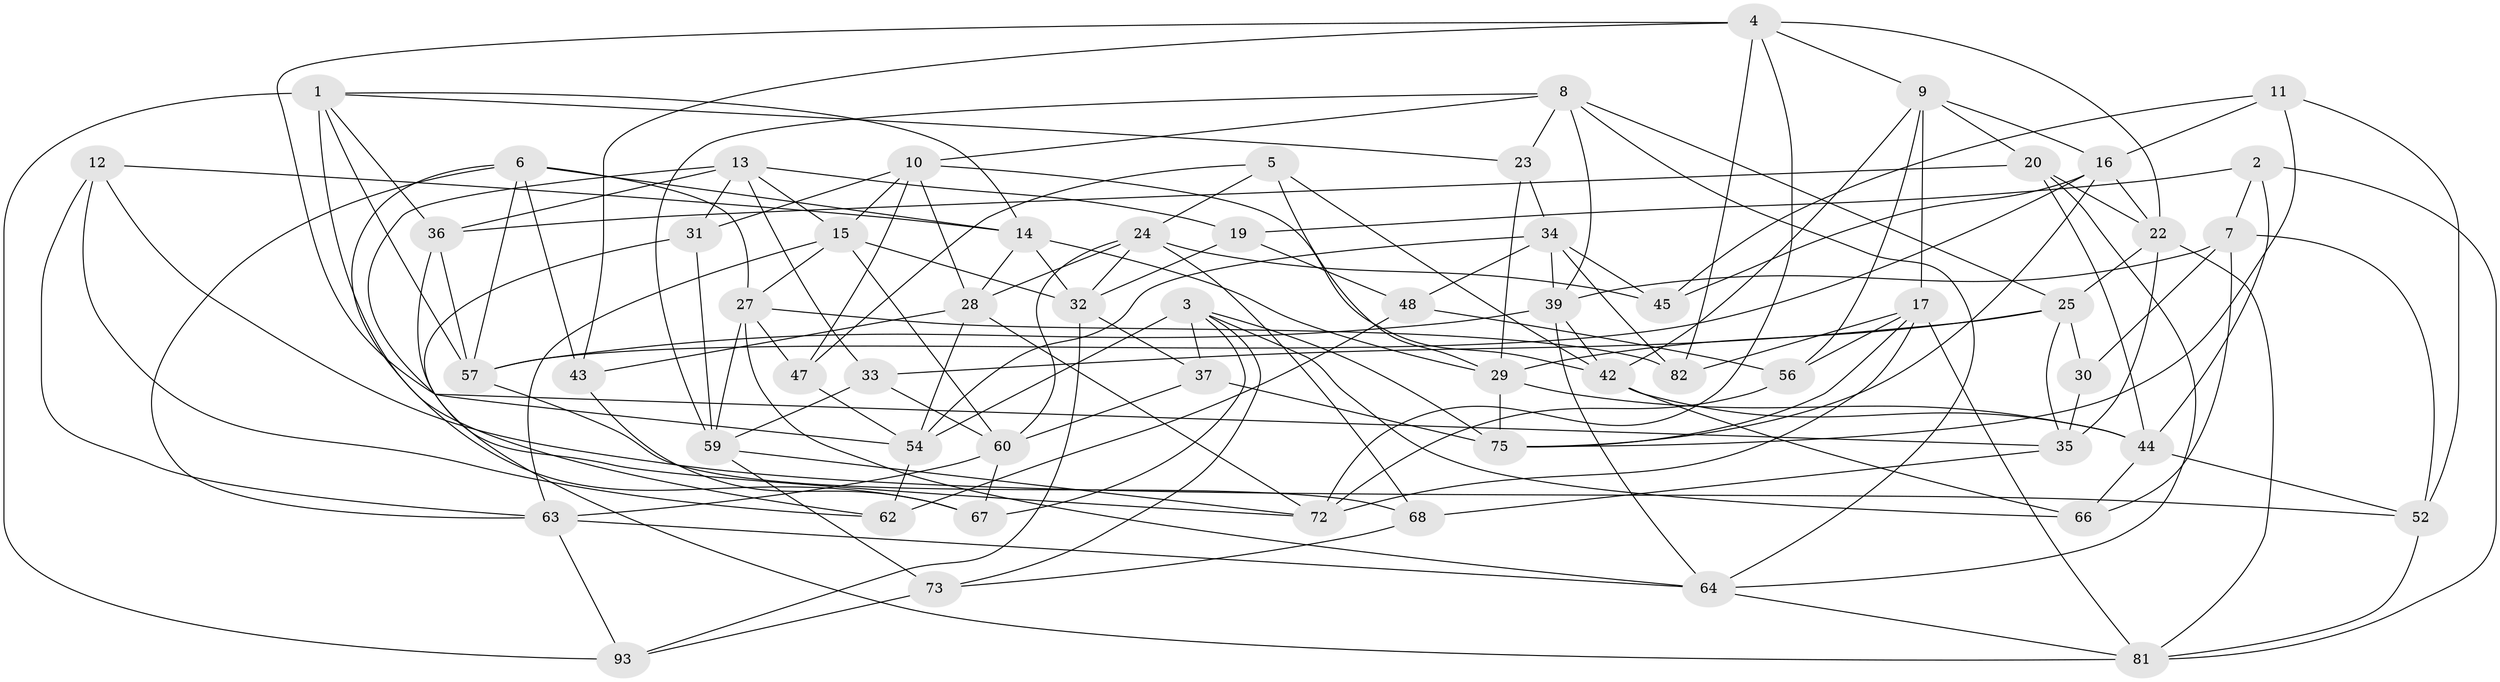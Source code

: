// Generated by graph-tools (version 1.1) at 2025/52/02/27/25 19:52:34]
// undirected, 59 vertices, 152 edges
graph export_dot {
graph [start="1"]
  node [color=gray90,style=filled];
  1 [super="+18"];
  2;
  3 [super="+26"];
  4 [super="+85"];
  5;
  6 [super="+87"];
  7 [super="+95"];
  8 [super="+74"];
  9 [super="+86"];
  10 [super="+80"];
  11;
  12;
  13 [super="+21"];
  14 [super="+78"];
  15 [super="+84"];
  16 [super="+51"];
  17 [super="+46"];
  19;
  20 [super="+38"];
  22 [super="+41"];
  23;
  24 [super="+40"];
  25 [super="+50"];
  27 [super="+58"];
  28 [super="+70"];
  29 [super="+77"];
  30;
  31;
  32 [super="+61"];
  33;
  34 [super="+76"];
  35 [super="+55"];
  36 [super="+88"];
  37;
  39 [super="+49"];
  42 [super="+91"];
  43;
  44 [super="+71"];
  45;
  47;
  48;
  52 [super="+53"];
  54 [super="+94"];
  56;
  57 [super="+89"];
  59 [super="+69"];
  60 [super="+83"];
  62;
  63 [super="+65"];
  64 [super="+79"];
  66;
  67;
  68;
  72 [super="+90"];
  73;
  75 [super="+96"];
  81 [super="+92"];
  82;
  93;
  1 -- 14;
  1 -- 36;
  1 -- 57;
  1 -- 67;
  1 -- 93;
  1 -- 23;
  2 -- 81;
  2 -- 19;
  2 -- 7;
  2 -- 44;
  3 -- 73;
  3 -- 67;
  3 -- 37;
  3 -- 75;
  3 -- 66;
  3 -- 54;
  4 -- 22;
  4 -- 43;
  4 -- 9;
  4 -- 82;
  4 -- 35;
  4 -- 72;
  5 -- 42;
  5 -- 47;
  5 -- 29;
  5 -- 24;
  6 -- 62;
  6 -- 43;
  6 -- 63;
  6 -- 14;
  6 -- 57;
  6 -- 27;
  7 -- 30;
  7 -- 52 [weight=2];
  7 -- 66;
  7 -- 39;
  8 -- 25;
  8 -- 23;
  8 -- 64;
  8 -- 39;
  8 -- 59;
  8 -- 10;
  9 -- 42;
  9 -- 20;
  9 -- 56;
  9 -- 17;
  9 -- 16;
  10 -- 28;
  10 -- 31;
  10 -- 47;
  10 -- 15;
  10 -- 42;
  11 -- 16;
  11 -- 52;
  11 -- 45;
  11 -- 75;
  12 -- 14;
  12 -- 62;
  12 -- 63;
  12 -- 52;
  13 -- 19;
  13 -- 31;
  13 -- 33;
  13 -- 36;
  13 -- 54;
  13 -- 15;
  14 -- 29;
  14 -- 28;
  14 -- 32;
  15 -- 63;
  15 -- 32;
  15 -- 27;
  15 -- 60;
  16 -- 45;
  16 -- 22;
  16 -- 57;
  16 -- 75;
  17 -- 56;
  17 -- 81;
  17 -- 72;
  17 -- 82;
  17 -- 75;
  19 -- 48;
  19 -- 32;
  20 -- 44;
  20 -- 64;
  20 -- 36 [weight=2];
  20 -- 22;
  22 -- 81;
  22 -- 25;
  22 -- 35;
  23 -- 34;
  23 -- 29;
  24 -- 68;
  24 -- 45;
  24 -- 32;
  24 -- 28;
  24 -- 60;
  25 -- 33;
  25 -- 29;
  25 -- 30;
  25 -- 35;
  27 -- 82;
  27 -- 64;
  27 -- 59;
  27 -- 47;
  28 -- 72;
  28 -- 54;
  28 -- 43;
  29 -- 44;
  29 -- 75;
  30 -- 35 [weight=2];
  31 -- 59;
  31 -- 81;
  32 -- 37;
  32 -- 93;
  33 -- 60;
  33 -- 59;
  34 -- 54;
  34 -- 45;
  34 -- 48;
  34 -- 82;
  34 -- 39;
  35 -- 68;
  36 -- 57;
  36 -- 72;
  37 -- 60;
  37 -- 75;
  39 -- 57;
  39 -- 42;
  39 -- 64;
  42 -- 66;
  42 -- 44;
  43 -- 67;
  44 -- 66;
  44 -- 52;
  47 -- 54;
  48 -- 62;
  48 -- 56;
  52 -- 81;
  54 -- 62;
  56 -- 72;
  57 -- 68;
  59 -- 72;
  59 -- 73;
  60 -- 67;
  60 -- 63;
  63 -- 93;
  63 -- 64;
  64 -- 81;
  68 -- 73;
  73 -- 93;
}
